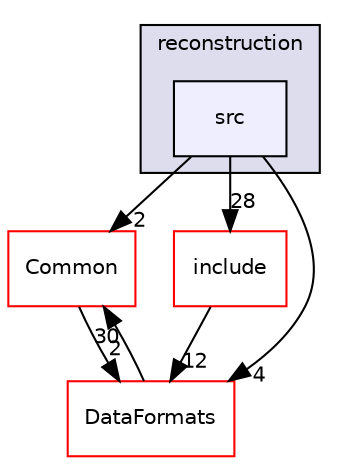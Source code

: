 digraph "/home/travis/build/AliceO2Group/AliceO2/Detectors/EMCAL/reconstruction/src" {
  bgcolor=transparent;
  compound=true
  node [ fontsize="10", fontname="Helvetica"];
  edge [ labelfontsize="10", labelfontname="Helvetica"];
  subgraph clusterdir_43247e9473992ee8ffdfc874c5267163 {
    graph [ bgcolor="#ddddee", pencolor="black", label="reconstruction" fontname="Helvetica", fontsize="10", URL="dir_43247e9473992ee8ffdfc874c5267163.html"]
  dir_a1c7f30d560eae5a68ecb45d9f95b0f7 [shape=box, label="src", style="filled", fillcolor="#eeeeff", pencolor="black", URL="dir_a1c7f30d560eae5a68ecb45d9f95b0f7.html"];
  }
  dir_4ab6b4cc6a7edbff49100e9123df213f [shape=box label="Common" color="red" URL="dir_4ab6b4cc6a7edbff49100e9123df213f.html"];
  dir_14c8cfaaee0dfb1e837e70bcf15bda98 [shape=box label="include" color="red" URL="dir_14c8cfaaee0dfb1e837e70bcf15bda98.html"];
  dir_2171f7ec022c5423887b07c69b2f5b48 [shape=box label="DataFormats" color="red" URL="dir_2171f7ec022c5423887b07c69b2f5b48.html"];
  dir_4ab6b4cc6a7edbff49100e9123df213f->dir_2171f7ec022c5423887b07c69b2f5b48 [headlabel="2", labeldistance=1.5 headhref="dir_000026_000068.html"];
  dir_14c8cfaaee0dfb1e837e70bcf15bda98->dir_2171f7ec022c5423887b07c69b2f5b48 [headlabel="12", labeldistance=1.5 headhref="dir_000235_000068.html"];
  dir_a1c7f30d560eae5a68ecb45d9f95b0f7->dir_4ab6b4cc6a7edbff49100e9123df213f [headlabel="2", labeldistance=1.5 headhref="dir_000415_000026.html"];
  dir_a1c7f30d560eae5a68ecb45d9f95b0f7->dir_14c8cfaaee0dfb1e837e70bcf15bda98 [headlabel="28", labeldistance=1.5 headhref="dir_000415_000235.html"];
  dir_a1c7f30d560eae5a68ecb45d9f95b0f7->dir_2171f7ec022c5423887b07c69b2f5b48 [headlabel="4", labeldistance=1.5 headhref="dir_000415_000068.html"];
  dir_2171f7ec022c5423887b07c69b2f5b48->dir_4ab6b4cc6a7edbff49100e9123df213f [headlabel="30", labeldistance=1.5 headhref="dir_000068_000026.html"];
}
